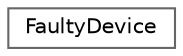 digraph "Иерархия классов. Графический вид."
{
 // LATEX_PDF_SIZE
  bgcolor="transparent";
  edge [fontname=Helvetica,fontsize=10,labelfontname=Helvetica,labelfontsize=10];
  node [fontname=Helvetica,fontsize=10,shape=box,height=0.2,width=0.4];
  rankdir="LR";
  Node0 [id="Node000000",label="FaultyDevice",height=0.2,width=0.4,color="grey40", fillcolor="white", style="filled",URL="$class_faulty_device.html",tooltip="Модель неисправного устройства Используется там, где исторически применялся отдельный тип."];
}
